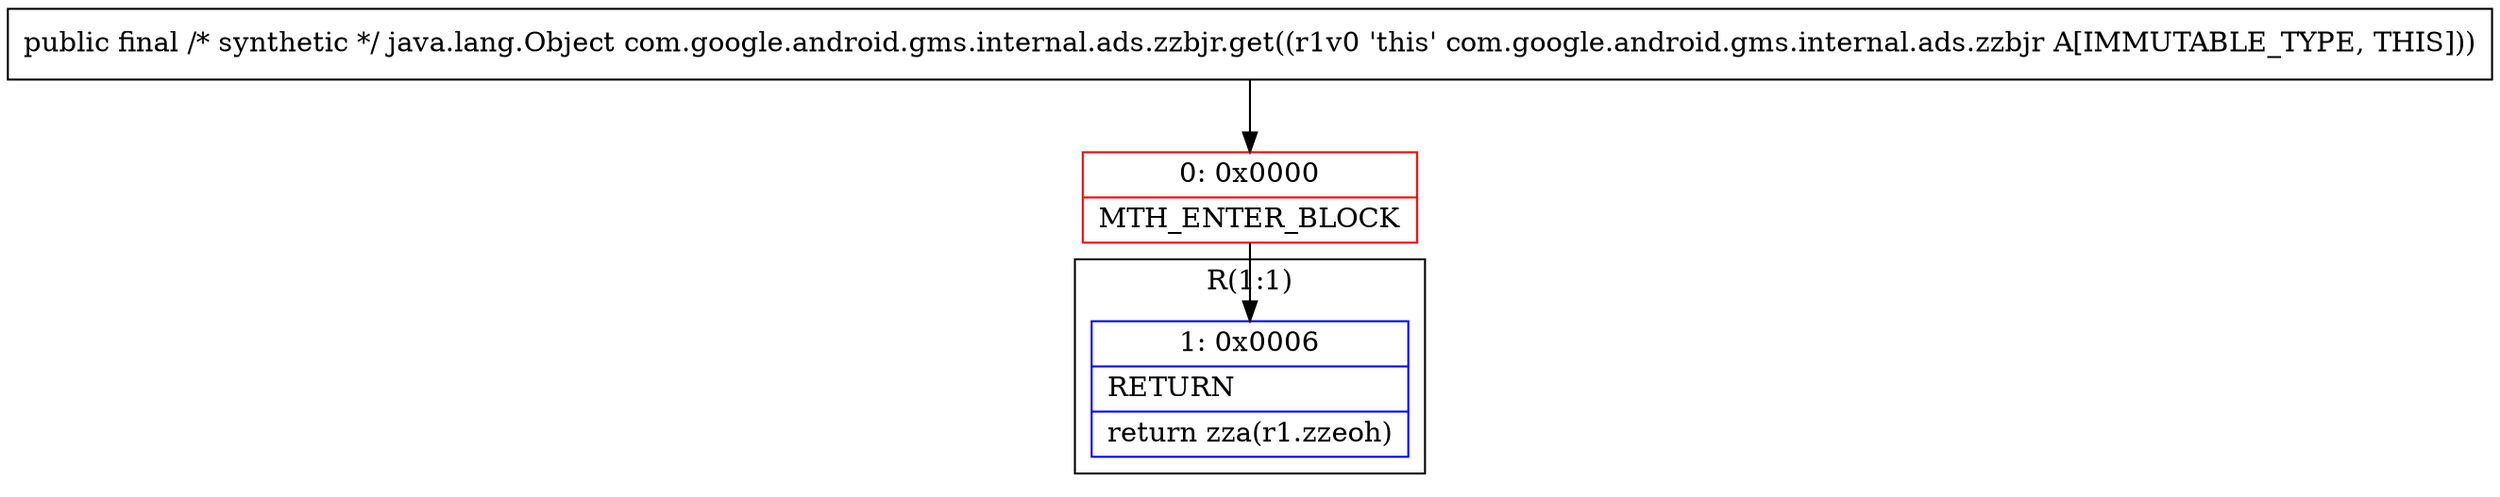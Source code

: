 digraph "CFG forcom.google.android.gms.internal.ads.zzbjr.get()Ljava\/lang\/Object;" {
subgraph cluster_Region_1064370380 {
label = "R(1:1)";
node [shape=record,color=blue];
Node_1 [shape=record,label="{1\:\ 0x0006|RETURN\l|return zza(r1.zzeoh)\l}"];
}
Node_0 [shape=record,color=red,label="{0\:\ 0x0000|MTH_ENTER_BLOCK\l}"];
MethodNode[shape=record,label="{public final \/* synthetic *\/ java.lang.Object com.google.android.gms.internal.ads.zzbjr.get((r1v0 'this' com.google.android.gms.internal.ads.zzbjr A[IMMUTABLE_TYPE, THIS])) }"];
MethodNode -> Node_0;
Node_0 -> Node_1;
}

